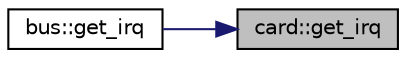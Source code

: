 digraph "card::get_irq"
{
 // LATEX_PDF_SIZE
  edge [fontname="Helvetica",fontsize="10",labelfontname="Helvetica",labelfontsize="10"];
  node [fontname="Helvetica",fontsize="10",shape=record];
  rankdir="RL";
  Node1 [label="card::get_irq",height=0.2,width=0.4,color="black", fillcolor="grey75", style="filled", fontcolor="black",tooltip="Get the IRQ instruction (and possible operands)."];
  Node1 -> Node2 [dir="back",color="midnightblue",fontsize="10",style="solid",fontname="Helvetica"];
  Node2 [label="bus::get_irq",height=0.2,width=0.4,color="black", fillcolor="white", style="filled",URL="$classbus.html#a1673002793a022d9e89aacfbeeeb71fc",tooltip="Gets the IRQ instruction (and possible operands)."];
}

